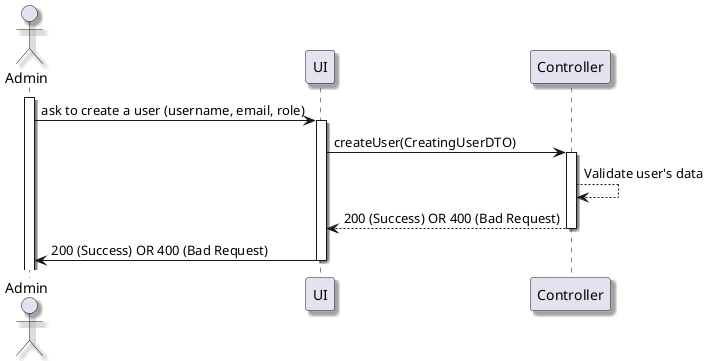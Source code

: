 @startuml level_2
'https://plantuml.com/sequence-diagram
skinparam handwritten false
skinparam monochrome false
skinparam packageStyle rect
skinparam defaultFontName FG Virgil
skinparam shadowing true

actor Admin as AD
activate AD
AD -> UI: ask to create a user (username, email, role)
activate UI
UI -> Controller: createUser(CreatingUserDTO)
activate Controller
Controller --> Controller: Validate user's data
Controller --> UI: 200 (Success) OR 400 (Bad Request)
deactivate Controller
UI -> AD: 200 (Success) OR 400 (Bad Request)
deactivate UI

@enduml

